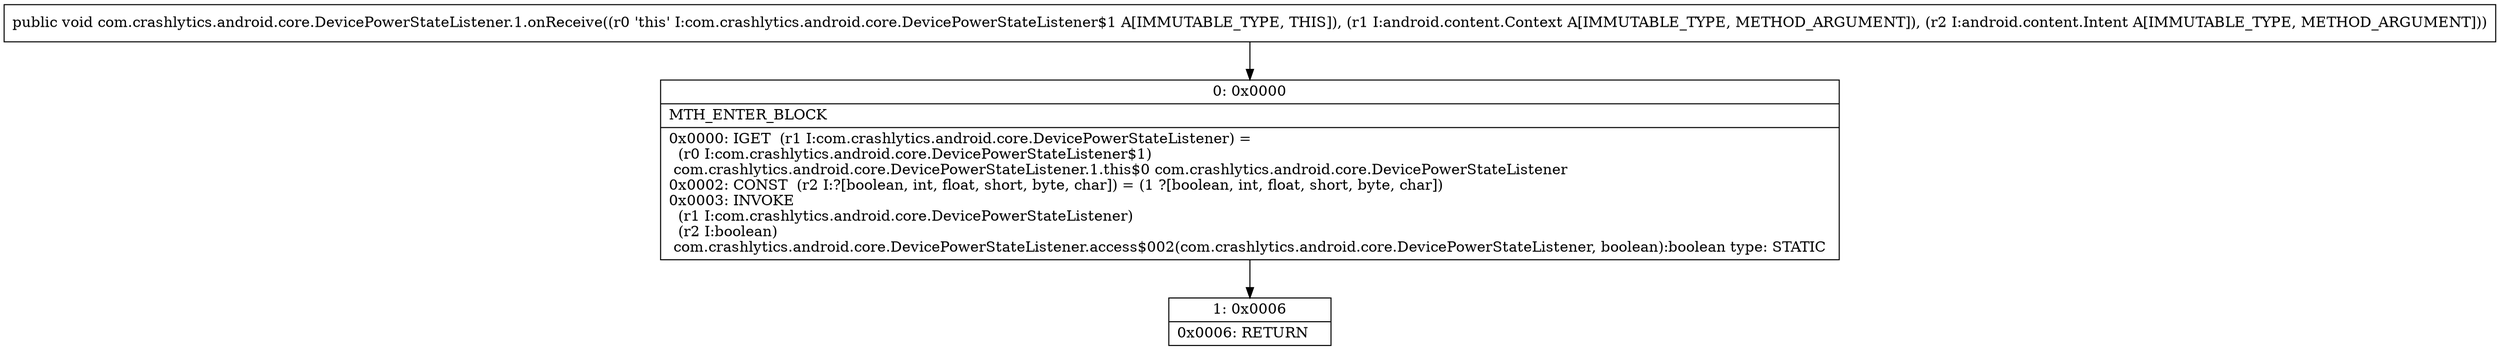 digraph "CFG forcom.crashlytics.android.core.DevicePowerStateListener.1.onReceive(Landroid\/content\/Context;Landroid\/content\/Intent;)V" {
Node_0 [shape=record,label="{0\:\ 0x0000|MTH_ENTER_BLOCK\l|0x0000: IGET  (r1 I:com.crashlytics.android.core.DevicePowerStateListener) = \l  (r0 I:com.crashlytics.android.core.DevicePowerStateListener$1)\l com.crashlytics.android.core.DevicePowerStateListener.1.this$0 com.crashlytics.android.core.DevicePowerStateListener \l0x0002: CONST  (r2 I:?[boolean, int, float, short, byte, char]) = (1 ?[boolean, int, float, short, byte, char]) \l0x0003: INVOKE  \l  (r1 I:com.crashlytics.android.core.DevicePowerStateListener)\l  (r2 I:boolean)\l com.crashlytics.android.core.DevicePowerStateListener.access$002(com.crashlytics.android.core.DevicePowerStateListener, boolean):boolean type: STATIC \l}"];
Node_1 [shape=record,label="{1\:\ 0x0006|0x0006: RETURN   \l}"];
MethodNode[shape=record,label="{public void com.crashlytics.android.core.DevicePowerStateListener.1.onReceive((r0 'this' I:com.crashlytics.android.core.DevicePowerStateListener$1 A[IMMUTABLE_TYPE, THIS]), (r1 I:android.content.Context A[IMMUTABLE_TYPE, METHOD_ARGUMENT]), (r2 I:android.content.Intent A[IMMUTABLE_TYPE, METHOD_ARGUMENT])) }"];
MethodNode -> Node_0;
Node_0 -> Node_1;
}


